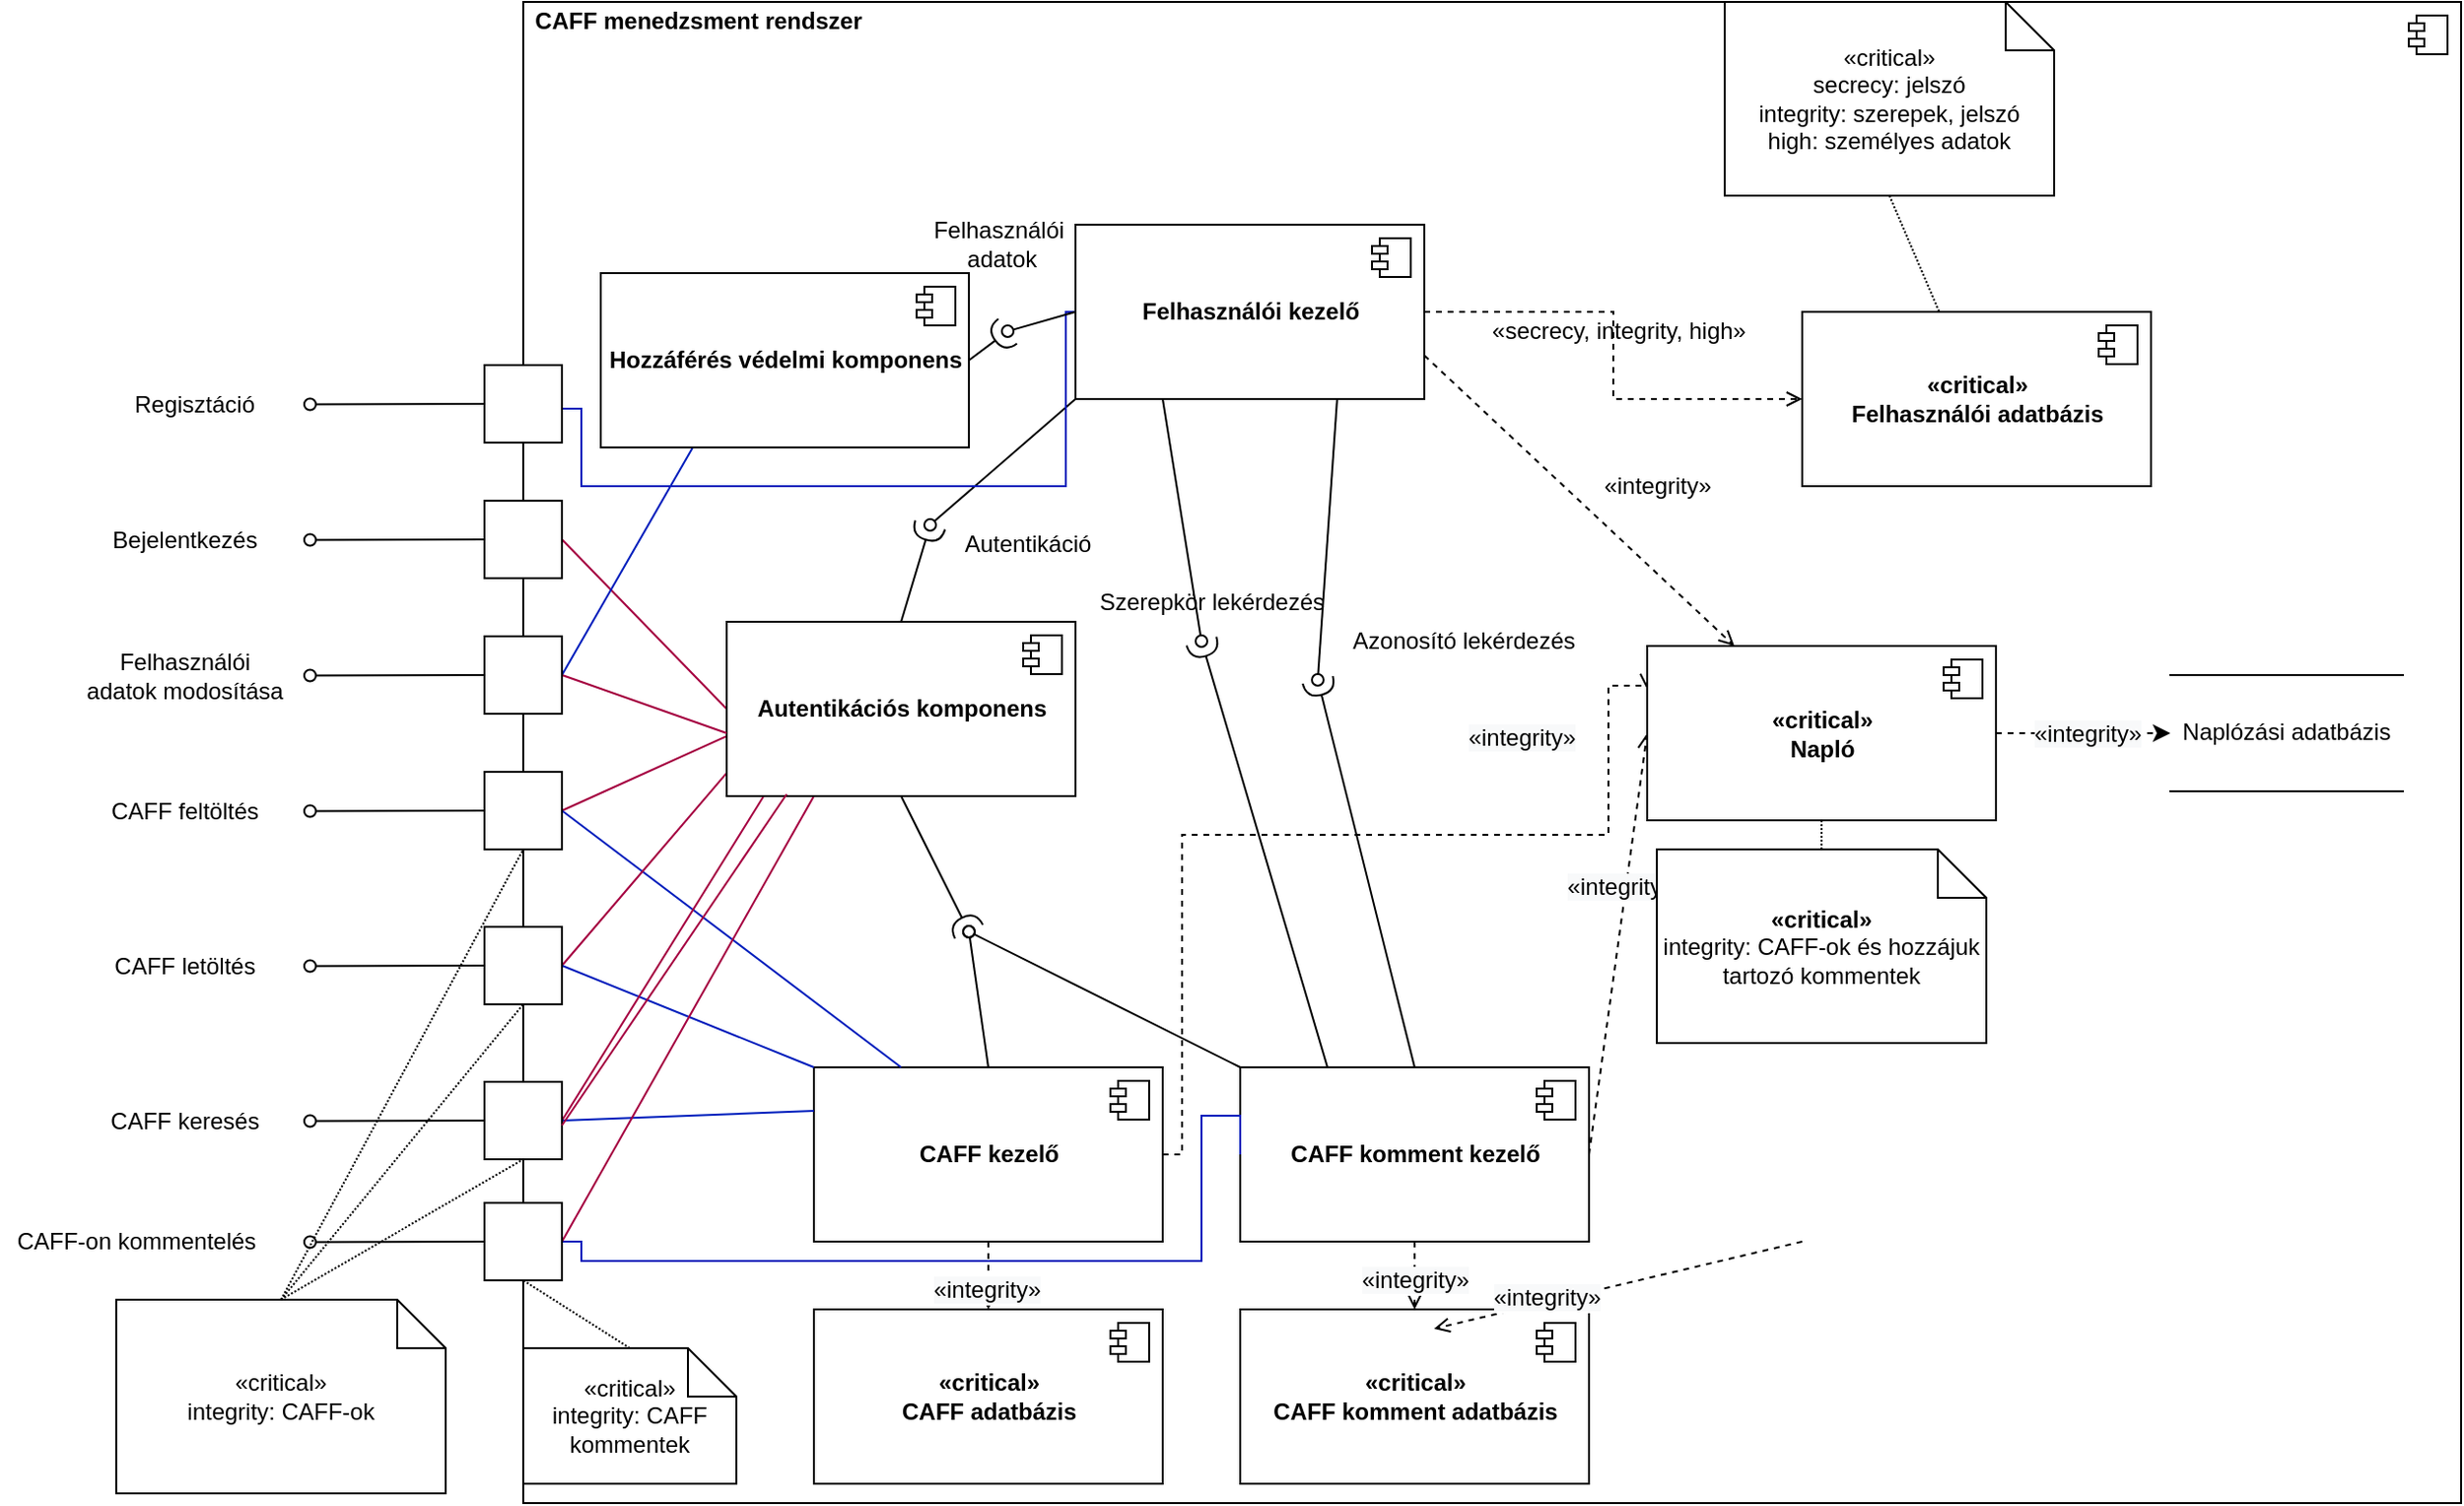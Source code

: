 <mxfile version="15.4.0" type="device"><diagram id="pZsBLCLocK1X_sweAYKc" name="Page-1"><mxGraphModel dx="2523" dy="967" grid="1" gridSize="10" guides="1" tooltips="1" connect="1" arrows="1" fold="1" page="1" pageScale="1" pageWidth="850" pageHeight="1100" math="0" shadow="0"><root><mxCell id="0"/><mxCell id="1" parent="0"/><mxCell id="NrTcaysrjlNpQXRKOURs-41" value="" style="html=1;dropTarget=0;" parent="1" vertex="1"><mxGeometry x="50" y="30" width="1000" height="775" as="geometry"/></mxCell><mxCell id="NrTcaysrjlNpQXRKOURs-42" value="" style="shape=module;jettyWidth=8;jettyHeight=4;" parent="NrTcaysrjlNpQXRKOURs-41" vertex="1"><mxGeometry x="1" width="20" height="20" relative="1" as="geometry"><mxPoint x="-27" y="7" as="offset"/></mxGeometry></mxCell><mxCell id="NrTcaysrjlNpQXRKOURs-6" style="edgeStyle=orthogonalEdgeStyle;rounded=0;orthogonalLoop=1;jettySize=auto;html=1;exitX=1;exitY=0.5;exitDx=0;exitDy=0;entryX=0;entryY=0.5;entryDx=0;entryDy=0;dashed=1;endArrow=open;endFill=0;" parent="1" source="NrTcaysrjlNpQXRKOURs-2" target="NrTcaysrjlNpQXRKOURs-4" edge="1"><mxGeometry relative="1" as="geometry"/></mxCell><mxCell id="NrTcaysrjlNpQXRKOURs-26" style="edgeStyle=none;rounded=0;orthogonalLoop=1;jettySize=auto;html=1;exitX=0.25;exitY=1;exitDx=0;exitDy=0;endArrow=oval;endFill=0;" parent="1" source="NrTcaysrjlNpQXRKOURs-2" edge="1"><mxGeometry relative="1" as="geometry"><mxPoint x="400" y="360" as="targetPoint"/></mxGeometry></mxCell><mxCell id="NrTcaysrjlNpQXRKOURs-40" style="rounded=0;orthogonalLoop=1;jettySize=auto;html=1;exitX=1;exitY=0.75;exitDx=0;exitDy=0;entryX=0.25;entryY=0;entryDx=0;entryDy=0;dashed=1;endArrow=open;endFill=0;" parent="1" source="NrTcaysrjlNpQXRKOURs-2" target="NrTcaysrjlNpQXRKOURs-36" edge="1"><mxGeometry relative="1" as="geometry"/></mxCell><mxCell id="Tk2D0aVjeAtsfoE6kwWy-13" style="edgeStyle=none;rounded=0;orthogonalLoop=1;jettySize=auto;html=1;exitX=0;exitY=1;exitDx=0;exitDy=0;endArrow=oval;endFill=0;strokeWidth=1;" parent="1" source="NrTcaysrjlNpQXRKOURs-2" edge="1"><mxGeometry relative="1" as="geometry"><mxPoint x="260" y="300" as="targetPoint"/></mxGeometry></mxCell><mxCell id="NrTcaysrjlNpQXRKOURs-2" value="Felhasználói kezelő" style="html=1;dropTarget=0;fontStyle=1" parent="1" vertex="1"><mxGeometry x="335" y="145" width="180" height="90" as="geometry"/></mxCell><mxCell id="NrTcaysrjlNpQXRKOURs-3" value="" style="shape=module;jettyWidth=8;jettyHeight=4;" parent="NrTcaysrjlNpQXRKOURs-2" vertex="1"><mxGeometry x="1" width="20" height="20" relative="1" as="geometry"><mxPoint x="-27" y="7" as="offset"/></mxGeometry></mxCell><mxCell id="NrTcaysrjlNpQXRKOURs-4" value="«critical»&lt;br&gt;Felhasználói&amp;nbsp;adatbázis" style="html=1;dropTarget=0;fontStyle=1" parent="1" vertex="1"><mxGeometry x="710" y="190" width="180" height="90" as="geometry"/></mxCell><mxCell id="NrTcaysrjlNpQXRKOURs-5" value="" style="shape=module;jettyWidth=8;jettyHeight=4;" parent="NrTcaysrjlNpQXRKOURs-4" vertex="1"><mxGeometry x="1" width="20" height="20" relative="1" as="geometry"><mxPoint x="-27" y="7" as="offset"/></mxGeometry></mxCell><mxCell id="NrTcaysrjlNpQXRKOURs-19" style="edgeStyle=none;rounded=0;orthogonalLoop=1;jettySize=auto;html=1;exitX=0.5;exitY=1;exitDx=0;exitDy=0;entryX=0.5;entryY=0;entryDx=0;entryDy=0;dashed=1;endArrow=open;endFill=0;" parent="1" source="NrTcaysrjlNpQXRKOURs-10" target="NrTcaysrjlNpQXRKOURs-14" edge="1"><mxGeometry relative="1" as="geometry"/></mxCell><mxCell id="NrTcaysrjlNpQXRKOURs-90" value="&lt;span style=&quot;font-size: 12px ; background-color: rgb(248 , 249 , 250)&quot;&gt;«integrity»&lt;/span&gt;" style="edgeLabel;html=1;align=center;verticalAlign=middle;resizable=0;points=[];" parent="NrTcaysrjlNpQXRKOURs-19" vertex="1" connectable="0"><mxGeometry x="0.429" y="-1" relative="1" as="geometry"><mxPoint as="offset"/></mxGeometry></mxCell><mxCell id="NrTcaysrjlNpQXRKOURs-39" style="edgeStyle=orthogonalEdgeStyle;rounded=0;orthogonalLoop=1;jettySize=auto;html=1;exitX=1;exitY=0.5;exitDx=0;exitDy=0;entryX=0;entryY=0.25;entryDx=0;entryDy=0;dashed=1;endArrow=open;endFill=0;" parent="1" source="NrTcaysrjlNpQXRKOURs-10" target="NrTcaysrjlNpQXRKOURs-36" edge="1"><mxGeometry relative="1" as="geometry"><Array as="points"><mxPoint x="390" y="625"/><mxPoint x="390" y="460"/><mxPoint x="610" y="460"/><mxPoint x="610" y="383"/></Array></mxGeometry></mxCell><mxCell id="NrTcaysrjlNpQXRKOURs-85" value="&lt;span style=&quot;color: rgba(0 , 0 , 0 , 0) ; font-family: monospace ; font-size: 0px ; background-color: rgb(248 , 249 , 250)&quot;&gt;%3CmxGraphModel%3E%3Croot%3E%3CmxCell%20id%3D%220%22%2F%3E%3CmxCell%20id%3D%221%22%20parent%3D%220%22%2F%3E%3CmxCell%20id%3D%222%22%20value%3D%22%26lt%3Bspan%26gt%3B%C2%ABintegrity%C2%BB%26lt%3B%2Fspan%26gt%3B%22%20style%3D%22text%3Bhtml%3D1%3Balign%3Dcenter%3BverticalAlign%3Dmiddle%3Bresizable%3D0%3Bpoints%3D%5B%5D%3Bautosize%3D1%3BstrokeColor%3Dnone%3BfillColor%3Dnone%3B%22%20vertex%3D%221%22%20parent%3D%221%22%3E%3CmxGeometry%20x%3D%22600%22%20y%3D%22270%22%20width%3D%2270%22%20height%3D%2220%22%20as%3D%22geometry%22%2F%3E%3C%2FmxCell%3E%3C%2Froot%3E%3C%2FmxGraphModel%3E&lt;/span&gt;" style="edgeLabel;html=1;align=center;verticalAlign=middle;resizable=0;points=[];" parent="NrTcaysrjlNpQXRKOURs-39" vertex="1" connectable="0"><mxGeometry x="0.119" y="-1" relative="1" as="geometry"><mxPoint as="offset"/></mxGeometry></mxCell><mxCell id="NrTcaysrjlNpQXRKOURs-86" value="&lt;span style=&quot;font-size: 12px ; background-color: rgb(248 , 249 , 250)&quot;&gt;«integrity»&lt;/span&gt;" style="edgeLabel;html=1;align=center;verticalAlign=middle;resizable=0;points=[];" parent="NrTcaysrjlNpQXRKOURs-39" vertex="1" connectable="0"><mxGeometry x="0.161" y="1" relative="1" as="geometry"><mxPoint x="63" y="-49" as="offset"/></mxGeometry></mxCell><mxCell id="Tk2D0aVjeAtsfoE6kwWy-15" style="edgeStyle=none;rounded=0;orthogonalLoop=1;jettySize=auto;html=1;exitX=0.5;exitY=0;exitDx=0;exitDy=0;endArrow=oval;endFill=0;strokeColor=#000000;strokeWidth=1;" parent="1" source="NrTcaysrjlNpQXRKOURs-10" edge="1"><mxGeometry relative="1" as="geometry"><mxPoint x="280" y="510" as="targetPoint"/></mxGeometry></mxCell><mxCell id="NrTcaysrjlNpQXRKOURs-10" value="CAFF kezelő" style="html=1;dropTarget=0;fontStyle=1" parent="1" vertex="1"><mxGeometry x="200" y="580" width="180" height="90" as="geometry"/></mxCell><mxCell id="NrTcaysrjlNpQXRKOURs-11" value="" style="shape=module;jettyWidth=8;jettyHeight=4;" parent="NrTcaysrjlNpQXRKOURs-10" vertex="1"><mxGeometry x="1" width="20" height="20" relative="1" as="geometry"><mxPoint x="-27" y="7" as="offset"/></mxGeometry></mxCell><mxCell id="NrTcaysrjlNpQXRKOURs-18" style="edgeStyle=none;rounded=0;orthogonalLoop=1;jettySize=auto;html=1;exitX=0.5;exitY=1;exitDx=0;exitDy=0;dashed=1;endArrow=open;endFill=0;" parent="1" source="NrTcaysrjlNpQXRKOURs-12" target="NrTcaysrjlNpQXRKOURs-16" edge="1"><mxGeometry relative="1" as="geometry"/></mxCell><mxCell id="NrTcaysrjlNpQXRKOURs-89" value="&lt;span style=&quot;font-size: 12px ; background-color: rgb(248 , 249 , 250)&quot;&gt;«integrity»&lt;/span&gt;" style="edgeLabel;html=1;align=center;verticalAlign=middle;resizable=0;points=[];" parent="NrTcaysrjlNpQXRKOURs-18" vertex="1" connectable="0"><mxGeometry x="0.376" y="2" relative="1" as="geometry"><mxPoint x="-2" y="-4" as="offset"/></mxGeometry></mxCell><mxCell id="NrTcaysrjlNpQXRKOURs-31" style="edgeStyle=none;rounded=0;orthogonalLoop=1;jettySize=auto;html=1;exitX=0.25;exitY=0;exitDx=0;exitDy=0;endArrow=halfCircle;endFill=0;" parent="1" source="NrTcaysrjlNpQXRKOURs-12" edge="1"><mxGeometry relative="1" as="geometry"><mxPoint x="400" y="360" as="targetPoint"/></mxGeometry></mxCell><mxCell id="NrTcaysrjlNpQXRKOURs-35" style="edgeStyle=none;rounded=0;orthogonalLoop=1;jettySize=auto;html=1;exitX=0.5;exitY=0;exitDx=0;exitDy=0;endArrow=halfCircle;endFill=0;" parent="1" source="NrTcaysrjlNpQXRKOURs-12" edge="1"><mxGeometry relative="1" as="geometry"><mxPoint x="460.0" y="380" as="targetPoint"/></mxGeometry></mxCell><mxCell id="NrTcaysrjlNpQXRKOURs-38" style="edgeStyle=none;rounded=0;orthogonalLoop=1;jettySize=auto;html=1;exitX=1;exitY=0.5;exitDx=0;exitDy=0;entryX=0;entryY=0.5;entryDx=0;entryDy=0;dashed=1;endArrow=open;endFill=0;" parent="1" source="NrTcaysrjlNpQXRKOURs-12" target="NrTcaysrjlNpQXRKOURs-36" edge="1"><mxGeometry relative="1" as="geometry"/></mxCell><mxCell id="NrTcaysrjlNpQXRKOURs-88" value="&lt;span style=&quot;font-size: 12px ; background-color: rgb(248 , 249 , 250)&quot;&gt;«integrity»&lt;/span&gt;" style="edgeLabel;html=1;align=center;verticalAlign=middle;resizable=0;points=[];" parent="NrTcaysrjlNpQXRKOURs-38" vertex="1" connectable="0"><mxGeometry x="0.267" y="3" relative="1" as="geometry"><mxPoint as="offset"/></mxGeometry></mxCell><mxCell id="Tk2D0aVjeAtsfoE6kwWy-16" style="edgeStyle=none;rounded=0;orthogonalLoop=1;jettySize=auto;html=1;exitX=0;exitY=0;exitDx=0;exitDy=0;endArrow=oval;endFill=0;strokeColor=#000000;strokeWidth=1;" parent="1" source="NrTcaysrjlNpQXRKOURs-12" edge="1"><mxGeometry relative="1" as="geometry"><mxPoint x="280" y="510" as="targetPoint"/></mxGeometry></mxCell><mxCell id="NrTcaysrjlNpQXRKOURs-12" value="CAFF komment kezelő" style="html=1;dropTarget=0;fontStyle=1" parent="1" vertex="1"><mxGeometry x="420" y="580" width="180" height="90" as="geometry"/></mxCell><mxCell id="NrTcaysrjlNpQXRKOURs-13" value="" style="shape=module;jettyWidth=8;jettyHeight=4;" parent="NrTcaysrjlNpQXRKOURs-12" vertex="1"><mxGeometry x="1" width="20" height="20" relative="1" as="geometry"><mxPoint x="-27" y="7" as="offset"/></mxGeometry></mxCell><mxCell id="NrTcaysrjlNpQXRKOURs-14" value="«critical»&lt;br&gt;CAFF adatbázis" style="html=1;dropTarget=0;fontStyle=1" parent="1" vertex="1"><mxGeometry x="200" y="705" width="180" height="90" as="geometry"/></mxCell><mxCell id="NrTcaysrjlNpQXRKOURs-15" value="" style="shape=module;jettyWidth=8;jettyHeight=4;" parent="NrTcaysrjlNpQXRKOURs-14" vertex="1"><mxGeometry x="1" width="20" height="20" relative="1" as="geometry"><mxPoint x="-27" y="7" as="offset"/></mxGeometry></mxCell><mxCell id="NrTcaysrjlNpQXRKOURs-16" value="«critical»&lt;br&gt;CAFF komment adatbázis" style="html=1;dropTarget=0;fontStyle=1" parent="1" vertex="1"><mxGeometry x="420" y="705" width="180" height="90" as="geometry"/></mxCell><mxCell id="NrTcaysrjlNpQXRKOURs-17" value="" style="shape=module;jettyWidth=8;jettyHeight=4;" parent="NrTcaysrjlNpQXRKOURs-16" vertex="1"><mxGeometry x="1" width="20" height="20" relative="1" as="geometry"><mxPoint x="-27" y="7" as="offset"/></mxGeometry></mxCell><mxCell id="NrTcaysrjlNpQXRKOURs-20" value="" style="rounded=0;orthogonalLoop=1;jettySize=auto;html=1;endArrow=oval;endFill=0;sketch=0;sourcePerimeterSpacing=0;targetPerimeterSpacing=0;exitX=0.75;exitY=1;exitDx=0;exitDy=0;" parent="1" source="NrTcaysrjlNpQXRKOURs-2" edge="1"><mxGeometry relative="1" as="geometry"><mxPoint x="400" y="515" as="sourcePoint"/><mxPoint x="460" y="380" as="targetPoint"/></mxGeometry></mxCell><mxCell id="NrTcaysrjlNpQXRKOURs-25" value="Azonosító lekérdezés" style="text;html=1;align=center;verticalAlign=middle;resizable=0;points=[];autosize=1;strokeColor=none;fillColor=none;" parent="1" vertex="1"><mxGeometry x="470" y="350" width="130" height="20" as="geometry"/></mxCell><mxCell id="NrTcaysrjlNpQXRKOURs-32" value="Szerepkör lekérdezés" style="text;html=1;align=center;verticalAlign=middle;resizable=0;points=[];autosize=1;strokeColor=none;fillColor=none;" parent="1" vertex="1"><mxGeometry x="340" y="330" width="130" height="20" as="geometry"/></mxCell><mxCell id="4KJ4XIJWNhcKA3wz_Uq_-1" style="edgeStyle=none;rounded=0;orthogonalLoop=1;jettySize=auto;html=1;exitX=1;exitY=0.5;exitDx=0;exitDy=0;dashed=1;" edge="1" parent="1" source="NrTcaysrjlNpQXRKOURs-36" target="4KJ4XIJWNhcKA3wz_Uq_-2"><mxGeometry relative="1" as="geometry"><mxPoint x="940" y="404.667" as="targetPoint"/></mxGeometry></mxCell><mxCell id="4KJ4XIJWNhcKA3wz_Uq_-4" value="&lt;span style=&quot;font-size: 12px ; background-color: rgb(248 , 249 , 250)&quot;&gt;«integrity»&lt;/span&gt;" style="edgeLabel;html=1;align=center;verticalAlign=middle;resizable=0;points=[];" vertex="1" connectable="0" parent="4KJ4XIJWNhcKA3wz_Uq_-1"><mxGeometry x="0.375" y="-3" relative="1" as="geometry"><mxPoint x="-15" y="-3" as="offset"/></mxGeometry></mxCell><mxCell id="NrTcaysrjlNpQXRKOURs-36" value="«critical»&lt;br&gt;Napló" style="html=1;dropTarget=0;fontStyle=1" parent="1" vertex="1"><mxGeometry x="630" y="362.5" width="180" height="90" as="geometry"/></mxCell><mxCell id="NrTcaysrjlNpQXRKOURs-37" value="" style="shape=module;jettyWidth=8;jettyHeight=4;" parent="NrTcaysrjlNpQXRKOURs-36" vertex="1"><mxGeometry x="1" width="20" height="20" relative="1" as="geometry"><mxPoint x="-27" y="7" as="offset"/></mxGeometry></mxCell><mxCell id="NrTcaysrjlNpQXRKOURs-43" value="&lt;b&gt;CAFF menedzsment rendszer&lt;/b&gt;" style="text;html=1;align=center;verticalAlign=middle;resizable=0;points=[];autosize=1;strokeColor=none;fillColor=none;" parent="1" vertex="1"><mxGeometry x="50" y="30" width="180" height="20" as="geometry"/></mxCell><mxCell id="NrTcaysrjlNpQXRKOURs-49" style="edgeStyle=none;rounded=0;orthogonalLoop=1;jettySize=auto;html=1;exitX=0;exitY=0.5;exitDx=0;exitDy=0;endArrow=oval;endFill=0;" parent="1" source="NrTcaysrjlNpQXRKOURs-46" edge="1"><mxGeometry relative="1" as="geometry"><mxPoint x="-60" y="237.735" as="targetPoint"/></mxGeometry></mxCell><mxCell id="NrTcaysrjlNpQXRKOURs-70" style="edgeStyle=orthogonalEdgeStyle;rounded=0;orthogonalLoop=1;jettySize=auto;html=1;exitX=1;exitY=0.5;exitDx=0;exitDy=0;entryX=0;entryY=0.5;entryDx=0;entryDy=0;endArrow=none;endFill=0;fillColor=#0050ef;strokeColor=#001DBC;" parent="1" source="NrTcaysrjlNpQXRKOURs-46" target="NrTcaysrjlNpQXRKOURs-2" edge="1"><mxGeometry relative="1" as="geometry"><Array as="points"><mxPoint x="70" y="240"/><mxPoint x="80" y="240"/><mxPoint x="80" y="280"/><mxPoint x="330" y="280"/><mxPoint x="330" y="190"/></Array></mxGeometry></mxCell><mxCell id="NrTcaysrjlNpQXRKOURs-46" value="" style="whiteSpace=wrap;html=1;aspect=fixed;" parent="1" vertex="1"><mxGeometry x="30" y="217.5" width="40" height="40" as="geometry"/></mxCell><mxCell id="NrTcaysrjlNpQXRKOURs-50" style="edgeStyle=none;rounded=0;orthogonalLoop=1;jettySize=auto;html=1;exitX=0;exitY=0.5;exitDx=0;exitDy=0;endArrow=oval;endFill=0;" parent="1" source="NrTcaysrjlNpQXRKOURs-51" edge="1"><mxGeometry relative="1" as="geometry"><mxPoint x="-60" y="307.735" as="targetPoint"/></mxGeometry></mxCell><mxCell id="Tk2D0aVjeAtsfoE6kwWy-4" style="edgeStyle=none;rounded=0;orthogonalLoop=1;jettySize=auto;html=1;exitX=1;exitY=0.5;exitDx=0;exitDy=0;entryX=0;entryY=0.5;entryDx=0;entryDy=0;endArrow=none;endFill=0;fillColor=#d80073;strokeColor=#A50040;strokeWidth=1;" parent="1" source="NrTcaysrjlNpQXRKOURs-51" target="Tk2D0aVjeAtsfoE6kwWy-1" edge="1"><mxGeometry relative="1" as="geometry"/></mxCell><mxCell id="NrTcaysrjlNpQXRKOURs-51" value="" style="whiteSpace=wrap;html=1;aspect=fixed;" parent="1" vertex="1"><mxGeometry x="30" y="287.5" width="40" height="40" as="geometry"/></mxCell><mxCell id="NrTcaysrjlNpQXRKOURs-52" style="edgeStyle=none;rounded=0;orthogonalLoop=1;jettySize=auto;html=1;exitX=0;exitY=0.5;exitDx=0;exitDy=0;endArrow=oval;endFill=0;" parent="1" source="NrTcaysrjlNpQXRKOURs-53" edge="1"><mxGeometry relative="1" as="geometry"><mxPoint x="-60" y="447.735" as="targetPoint"/></mxGeometry></mxCell><mxCell id="Tk2D0aVjeAtsfoE6kwWy-6" style="edgeStyle=none;rounded=0;orthogonalLoop=1;jettySize=auto;html=1;exitX=1;exitY=0.5;exitDx=0;exitDy=0;entryX=0;entryY=0.656;entryDx=0;entryDy=0;entryPerimeter=0;endArrow=none;endFill=0;fillColor=#d80073;strokeColor=#A50040;strokeWidth=1;" parent="1" source="NrTcaysrjlNpQXRKOURs-53" target="Tk2D0aVjeAtsfoE6kwWy-1" edge="1"><mxGeometry relative="1" as="geometry"/></mxCell><mxCell id="Tk2D0aVjeAtsfoE6kwWy-18" style="edgeStyle=none;rounded=0;orthogonalLoop=1;jettySize=auto;html=1;exitX=1;exitY=0.5;exitDx=0;exitDy=0;entryX=0.25;entryY=0;entryDx=0;entryDy=0;endArrow=none;endFill=0;strokeColor=#001DBC;strokeWidth=1;fillColor=#0050ef;" parent="1" source="NrTcaysrjlNpQXRKOURs-53" target="NrTcaysrjlNpQXRKOURs-10" edge="1"><mxGeometry relative="1" as="geometry"/></mxCell><mxCell id="NrTcaysrjlNpQXRKOURs-53" value="" style="whiteSpace=wrap;html=1;aspect=fixed;" parent="1" vertex="1"><mxGeometry x="30" y="427.5" width="40" height="40" as="geometry"/></mxCell><mxCell id="NrTcaysrjlNpQXRKOURs-54" style="edgeStyle=none;rounded=0;orthogonalLoop=1;jettySize=auto;html=1;exitX=0;exitY=0.5;exitDx=0;exitDy=0;endArrow=oval;endFill=0;" parent="1" source="NrTcaysrjlNpQXRKOURs-55" edge="1"><mxGeometry relative="1" as="geometry"><mxPoint x="-60" y="527.735" as="targetPoint"/></mxGeometry></mxCell><mxCell id="Tk2D0aVjeAtsfoE6kwWy-7" style="edgeStyle=none;rounded=0;orthogonalLoop=1;jettySize=auto;html=1;exitX=1;exitY=0.5;exitDx=0;exitDy=0;entryX=0;entryY=0.867;entryDx=0;entryDy=0;entryPerimeter=0;endArrow=none;endFill=0;fillColor=#d80073;strokeColor=#A50040;strokeWidth=1;" parent="1" source="NrTcaysrjlNpQXRKOURs-55" target="Tk2D0aVjeAtsfoE6kwWy-1" edge="1"><mxGeometry relative="1" as="geometry"/></mxCell><mxCell id="Tk2D0aVjeAtsfoE6kwWy-19" style="edgeStyle=none;rounded=0;orthogonalLoop=1;jettySize=auto;html=1;exitX=1;exitY=0.5;exitDx=0;exitDy=0;entryX=0;entryY=0;entryDx=0;entryDy=0;endArrow=none;endFill=0;strokeColor=#001DBC;strokeWidth=1;fillColor=#0050ef;" parent="1" source="NrTcaysrjlNpQXRKOURs-55" target="NrTcaysrjlNpQXRKOURs-10" edge="1"><mxGeometry relative="1" as="geometry"/></mxCell><mxCell id="NrTcaysrjlNpQXRKOURs-55" value="" style="whiteSpace=wrap;html=1;aspect=fixed;" parent="1" vertex="1"><mxGeometry x="30" y="507.5" width="40" height="40" as="geometry"/></mxCell><mxCell id="NrTcaysrjlNpQXRKOURs-56" style="edgeStyle=none;rounded=0;orthogonalLoop=1;jettySize=auto;html=1;exitX=0;exitY=0.5;exitDx=0;exitDy=0;endArrow=oval;endFill=0;" parent="1" source="NrTcaysrjlNpQXRKOURs-57" edge="1"><mxGeometry relative="1" as="geometry"><mxPoint x="-60" y="607.735" as="targetPoint"/></mxGeometry></mxCell><mxCell id="Tk2D0aVjeAtsfoE6kwWy-8" style="edgeStyle=none;rounded=0;orthogonalLoop=1;jettySize=auto;html=1;exitX=1;exitY=0.5;exitDx=0;exitDy=0;entryX=0.106;entryY=1;entryDx=0;entryDy=0;entryPerimeter=0;endArrow=none;endFill=0;fillColor=#d80073;strokeColor=#A50040;strokeWidth=1;" parent="1" source="NrTcaysrjlNpQXRKOURs-57" target="Tk2D0aVjeAtsfoE6kwWy-1" edge="1"><mxGeometry relative="1" as="geometry"/></mxCell><mxCell id="Tk2D0aVjeAtsfoE6kwWy-20" style="edgeStyle=none;rounded=0;orthogonalLoop=1;jettySize=auto;html=1;exitX=1;exitY=0.5;exitDx=0;exitDy=0;entryX=0;entryY=0.25;entryDx=0;entryDy=0;endArrow=none;endFill=0;strokeColor=#001DBC;strokeWidth=1;fillColor=#0050ef;" parent="1" source="NrTcaysrjlNpQXRKOURs-57" target="NrTcaysrjlNpQXRKOURs-10" edge="1"><mxGeometry relative="1" as="geometry"/></mxCell><mxCell id="NrTcaysrjlNpQXRKOURs-57" value="" style="whiteSpace=wrap;html=1;aspect=fixed;" parent="1" vertex="1"><mxGeometry x="30" y="587.5" width="40" height="40" as="geometry"/></mxCell><mxCell id="NrTcaysrjlNpQXRKOURs-58" style="edgeStyle=none;rounded=0;orthogonalLoop=1;jettySize=auto;html=1;exitX=0;exitY=0.5;exitDx=0;exitDy=0;endArrow=oval;endFill=0;" parent="1" source="NrTcaysrjlNpQXRKOURs-59" edge="1"><mxGeometry relative="1" as="geometry"><mxPoint x="-60" y="670.235" as="targetPoint"/></mxGeometry></mxCell><mxCell id="NrTcaysrjlNpQXRKOURs-75" style="edgeStyle=orthogonalEdgeStyle;rounded=0;orthogonalLoop=1;jettySize=auto;html=1;exitX=1;exitY=0.5;exitDx=0;exitDy=0;entryX=0;entryY=0.5;entryDx=0;entryDy=0;endArrow=none;endFill=0;fillColor=#0050ef;strokeColor=#001DBC;" parent="1" source="NrTcaysrjlNpQXRKOURs-59" target="NrTcaysrjlNpQXRKOURs-12" edge="1"><mxGeometry relative="1" as="geometry"><Array as="points"><mxPoint x="80" y="670"/><mxPoint x="80" y="680"/><mxPoint x="400" y="680"/><mxPoint x="400" y="605"/><mxPoint x="420" y="605"/></Array></mxGeometry></mxCell><mxCell id="Tk2D0aVjeAtsfoE6kwWy-9" style="edgeStyle=none;rounded=0;orthogonalLoop=1;jettySize=auto;html=1;exitX=1;exitY=0.5;exitDx=0;exitDy=0;entryX=0.25;entryY=1;entryDx=0;entryDy=0;endArrow=none;endFill=0;fillColor=#d80073;strokeColor=#A50040;strokeWidth=1;" parent="1" source="NrTcaysrjlNpQXRKOURs-59" target="Tk2D0aVjeAtsfoE6kwWy-1" edge="1"><mxGeometry relative="1" as="geometry"/></mxCell><mxCell id="NrTcaysrjlNpQXRKOURs-59" value="" style="whiteSpace=wrap;html=1;aspect=fixed;" parent="1" vertex="1"><mxGeometry x="30" y="650" width="40" height="40" as="geometry"/></mxCell><mxCell id="NrTcaysrjlNpQXRKOURs-64" value="Regisztáció" style="text;html=1;align=center;verticalAlign=middle;resizable=0;points=[];autosize=1;strokeColor=none;fillColor=none;" parent="1" vertex="1"><mxGeometry x="-160" y="227.5" width="80" height="20" as="geometry"/></mxCell><mxCell id="NrTcaysrjlNpQXRKOURs-65" value="Bejelentkezés" style="text;html=1;align=center;verticalAlign=middle;resizable=0;points=[];autosize=1;strokeColor=none;fillColor=none;" parent="1" vertex="1"><mxGeometry x="-170" y="297.5" width="90" height="20" as="geometry"/></mxCell><mxCell id="NrTcaysrjlNpQXRKOURs-66" value="CAFF feltöltés" style="text;html=1;align=center;verticalAlign=middle;resizable=0;points=[];autosize=1;strokeColor=none;fillColor=none;" parent="1" vertex="1"><mxGeometry x="-170" y="437.5" width="90" height="20" as="geometry"/></mxCell><mxCell id="NrTcaysrjlNpQXRKOURs-67" value="CAFF letöltés" style="text;html=1;align=center;verticalAlign=middle;resizable=0;points=[];autosize=1;strokeColor=none;fillColor=none;" parent="1" vertex="1"><mxGeometry x="-170" y="517.5" width="90" height="20" as="geometry"/></mxCell><mxCell id="NrTcaysrjlNpQXRKOURs-68" value="CAFF keresés" style="text;html=1;align=center;verticalAlign=middle;resizable=0;points=[];autosize=1;strokeColor=none;fillColor=none;" parent="1" vertex="1"><mxGeometry x="-170" y="597.5" width="90" height="20" as="geometry"/></mxCell><mxCell id="NrTcaysrjlNpQXRKOURs-69" value="CAFF-on kommentelés" style="text;html=1;align=center;verticalAlign=middle;resizable=0;points=[];autosize=1;strokeColor=none;fillColor=none;" parent="1" vertex="1"><mxGeometry x="-220" y="660" width="140" height="20" as="geometry"/></mxCell><mxCell id="NrTcaysrjlNpQXRKOURs-80" style="rounded=0;orthogonalLoop=1;jettySize=auto;html=1;exitX=0.5;exitY=1;exitDx=0;exitDy=0;exitPerimeter=0;endArrow=none;endFill=0;dashed=1;dashPattern=1 1;" parent="1" source="NrTcaysrjlNpQXRKOURs-79" target="NrTcaysrjlNpQXRKOURs-4" edge="1"><mxGeometry relative="1" as="geometry"/></mxCell><mxCell id="NrTcaysrjlNpQXRKOURs-79" value="«critical»&lt;br&gt;secrecy: jelszó&lt;br&gt;integrity: szerepek, jelszó&lt;br&gt;&lt;div&gt;&lt;span&gt;high: személyes adatok&lt;/span&gt;&lt;/div&gt;" style="shape=note2;boundedLbl=1;whiteSpace=wrap;html=1;size=25;verticalAlign=middle;align=center;horizontal=1;labelPosition=center;verticalLabelPosition=middle;" parent="1" vertex="1"><mxGeometry x="670" y="30" width="170" height="100" as="geometry"/></mxCell><mxCell id="NrTcaysrjlNpQXRKOURs-81" value="&lt;span&gt;«secrecy, integrity, high»&lt;/span&gt;&lt;br&gt;" style="text;html=1;align=center;verticalAlign=middle;resizable=0;points=[];autosize=1;strokeColor=none;fillColor=none;" parent="1" vertex="1"><mxGeometry x="540" y="190" width="150" height="20" as="geometry"/></mxCell><mxCell id="NrTcaysrjlNpQXRKOURs-82" value="&lt;span&gt;«integrity»&lt;/span&gt;" style="text;html=1;align=center;verticalAlign=middle;resizable=0;points=[];autosize=1;strokeColor=none;fillColor=none;" parent="1" vertex="1"><mxGeometry x="600" y="270" width="70" height="20" as="geometry"/></mxCell><mxCell id="NrTcaysrjlNpQXRKOURs-92" style="edgeStyle=none;rounded=0;orthogonalLoop=1;jettySize=auto;html=1;exitX=0.5;exitY=0;exitDx=0;exitDy=0;exitPerimeter=0;entryX=0.5;entryY=1;entryDx=0;entryDy=0;dashed=1;dashPattern=1 1;endArrow=none;endFill=0;" parent="1" source="NrTcaysrjlNpQXRKOURs-91" target="NrTcaysrjlNpQXRKOURs-36" edge="1"><mxGeometry relative="1" as="geometry"/></mxCell><mxCell id="NrTcaysrjlNpQXRKOURs-91" value="&lt;b&gt;«critical»&lt;/b&gt;&lt;br&gt;integrity: CAFF-ok és hozzájuk tartozó kommentek" style="shape=note2;boundedLbl=1;whiteSpace=wrap;html=1;size=25;verticalAlign=middle;align=center;horizontal=1;labelPosition=center;verticalLabelPosition=middle;" parent="1" vertex="1"><mxGeometry x="635" y="467.5" width="170" height="100" as="geometry"/></mxCell><mxCell id="NrTcaysrjlNpQXRKOURs-94" style="edgeStyle=none;rounded=0;orthogonalLoop=1;jettySize=auto;html=1;exitX=0.5;exitY=0;exitDx=0;exitDy=0;exitPerimeter=0;entryX=0.5;entryY=1;entryDx=0;entryDy=0;dashed=1;dashPattern=1 1;endArrow=none;endFill=0;" parent="1" source="NrTcaysrjlNpQXRKOURs-93" target="NrTcaysrjlNpQXRKOURs-57" edge="1"><mxGeometry relative="1" as="geometry"/></mxCell><mxCell id="NrTcaysrjlNpQXRKOURs-95" style="edgeStyle=none;rounded=0;orthogonalLoop=1;jettySize=auto;html=1;exitX=0.5;exitY=0;exitDx=0;exitDy=0;exitPerimeter=0;entryX=0.5;entryY=1;entryDx=0;entryDy=0;dashed=1;dashPattern=1 1;endArrow=none;endFill=0;" parent="1" source="NrTcaysrjlNpQXRKOURs-93" target="NrTcaysrjlNpQXRKOURs-55" edge="1"><mxGeometry relative="1" as="geometry"/></mxCell><mxCell id="NrTcaysrjlNpQXRKOURs-96" style="edgeStyle=none;rounded=0;orthogonalLoop=1;jettySize=auto;html=1;exitX=0.5;exitY=0;exitDx=0;exitDy=0;exitPerimeter=0;entryX=0.5;entryY=1;entryDx=0;entryDy=0;dashed=1;dashPattern=1 1;endArrow=none;endFill=0;" parent="1" source="NrTcaysrjlNpQXRKOURs-93" target="NrTcaysrjlNpQXRKOURs-53" edge="1"><mxGeometry relative="1" as="geometry"/></mxCell><mxCell id="NrTcaysrjlNpQXRKOURs-93" value="«critical»&lt;br&gt;integrity: CAFF-ok" style="shape=note2;boundedLbl=1;whiteSpace=wrap;html=1;size=25;verticalAlign=middle;align=center;horizontal=1;labelPosition=center;verticalLabelPosition=middle;" parent="1" vertex="1"><mxGeometry x="-160" y="700" width="170" height="100" as="geometry"/></mxCell><mxCell id="NrTcaysrjlNpQXRKOURs-98" style="edgeStyle=none;rounded=0;orthogonalLoop=1;jettySize=auto;html=1;exitX=0.5;exitY=0;exitDx=0;exitDy=0;exitPerimeter=0;entryX=0.5;entryY=1;entryDx=0;entryDy=0;dashed=1;dashPattern=1 1;endArrow=none;endFill=0;" parent="1" source="NrTcaysrjlNpQXRKOURs-97" target="NrTcaysrjlNpQXRKOURs-59" edge="1"><mxGeometry relative="1" as="geometry"/></mxCell><mxCell id="NrTcaysrjlNpQXRKOURs-97" value="«critical»&lt;br&gt;integrity: CAFF kommentek" style="shape=note2;boundedLbl=1;whiteSpace=wrap;html=1;size=25;verticalAlign=middle;align=center;horizontal=1;labelPosition=center;verticalLabelPosition=middle;" parent="1" vertex="1"><mxGeometry x="50" y="725" width="110" height="70" as="geometry"/></mxCell><mxCell id="Tk2D0aVjeAtsfoE6kwWy-12" style="edgeStyle=none;rounded=0;orthogonalLoop=1;jettySize=auto;html=1;exitX=0.5;exitY=0;exitDx=0;exitDy=0;endArrow=halfCircle;endFill=0;strokeWidth=1;" parent="1" source="Tk2D0aVjeAtsfoE6kwWy-1" edge="1"><mxGeometry relative="1" as="geometry"><mxPoint x="260" y="300" as="targetPoint"/></mxGeometry></mxCell><mxCell id="Tk2D0aVjeAtsfoE6kwWy-17" style="edgeStyle=none;rounded=0;orthogonalLoop=1;jettySize=auto;html=1;exitX=0.5;exitY=1;exitDx=0;exitDy=0;endArrow=halfCircle;endFill=0;strokeColor=#000000;strokeWidth=1;" parent="1" source="Tk2D0aVjeAtsfoE6kwWy-1" edge="1"><mxGeometry relative="1" as="geometry"><mxPoint x="280" y="510" as="targetPoint"/></mxGeometry></mxCell><mxCell id="Tk2D0aVjeAtsfoE6kwWy-1" value="Autentikációs komponens" style="html=1;dropTarget=0;fontStyle=1" parent="1" vertex="1"><mxGeometry x="155" y="350" width="180" height="90" as="geometry"/></mxCell><mxCell id="Tk2D0aVjeAtsfoE6kwWy-2" value="" style="shape=module;jettyWidth=8;jettyHeight=4;" parent="Tk2D0aVjeAtsfoE6kwWy-1" vertex="1"><mxGeometry x="1" width="20" height="20" relative="1" as="geometry"><mxPoint x="-27" y="7" as="offset"/></mxGeometry></mxCell><mxCell id="Tk2D0aVjeAtsfoE6kwWy-14" value="Autentikáció" style="text;html=1;align=center;verticalAlign=middle;resizable=0;points=[];autosize=1;strokeColor=none;fillColor=none;" parent="1" vertex="1"><mxGeometry x="270" y="300" width="80" height="20" as="geometry"/></mxCell><mxCell id="Tk2D0aVjeAtsfoE6kwWy-27" style="edgeStyle=none;rounded=0;orthogonalLoop=1;jettySize=auto;html=1;exitX=1;exitY=0.5;exitDx=0;exitDy=0;entryX=0;entryY=0.639;entryDx=0;entryDy=0;entryPerimeter=0;endArrow=none;endFill=0;strokeColor=#A50040;strokeWidth=1;fillColor=#d80073;" parent="1" source="Tk2D0aVjeAtsfoE6kwWy-24" target="Tk2D0aVjeAtsfoE6kwWy-1" edge="1"><mxGeometry relative="1" as="geometry"/></mxCell><mxCell id="Tk2D0aVjeAtsfoE6kwWy-33" style="edgeStyle=none;rounded=0;orthogonalLoop=1;jettySize=auto;html=1;exitX=1;exitY=0.5;exitDx=0;exitDy=0;entryX=0.25;entryY=1;entryDx=0;entryDy=0;endArrow=none;endFill=0;strokeColor=#001DBC;strokeWidth=1;fillColor=#0050ef;" parent="1" source="Tk2D0aVjeAtsfoE6kwWy-24" target="Tk2D0aVjeAtsfoE6kwWy-31" edge="1"><mxGeometry relative="1" as="geometry"/></mxCell><mxCell id="Tk2D0aVjeAtsfoE6kwWy-24" value="" style="whiteSpace=wrap;html=1;aspect=fixed;" parent="1" vertex="1"><mxGeometry x="30" y="357.5" width="40" height="40" as="geometry"/></mxCell><mxCell id="Tk2D0aVjeAtsfoE6kwWy-25" style="edgeStyle=none;rounded=0;orthogonalLoop=1;jettySize=auto;html=1;exitX=0;exitY=0.5;exitDx=0;exitDy=0;endArrow=oval;endFill=0;" parent="1" source="Tk2D0aVjeAtsfoE6kwWy-24" edge="1"><mxGeometry relative="1" as="geometry"><mxPoint x="-60" y="377.735" as="targetPoint"/></mxGeometry></mxCell><mxCell id="Tk2D0aVjeAtsfoE6kwWy-26" value="Felhasználói&lt;br&gt;adatok&amp;nbsp;modosítása" style="text;html=1;align=center;verticalAlign=middle;resizable=0;points=[];autosize=1;strokeColor=none;fillColor=none;" parent="1" vertex="1"><mxGeometry x="-185" y="362.5" width="120" height="30" as="geometry"/></mxCell><mxCell id="Tk2D0aVjeAtsfoE6kwWy-35" style="edgeStyle=none;rounded=0;orthogonalLoop=1;jettySize=auto;html=1;exitX=1;exitY=0.5;exitDx=0;exitDy=0;endArrow=halfCircle;endFill=0;strokeColor=#000000;strokeWidth=1;" parent="1" source="Tk2D0aVjeAtsfoE6kwWy-31" edge="1"><mxGeometry relative="1" as="geometry"><mxPoint x="300" y="200" as="targetPoint"/></mxGeometry></mxCell><mxCell id="Tk2D0aVjeAtsfoE6kwWy-31" value="Hozzáférés védelmi komponens" style="html=1;dropTarget=0;fontStyle=1" parent="1" vertex="1"><mxGeometry x="90" y="170" width="190" height="90" as="geometry"/></mxCell><mxCell id="Tk2D0aVjeAtsfoE6kwWy-32" value="" style="shape=module;jettyWidth=8;jettyHeight=4;" parent="Tk2D0aVjeAtsfoE6kwWy-31" vertex="1"><mxGeometry x="1" width="20" height="20" relative="1" as="geometry"><mxPoint x="-27" y="7" as="offset"/></mxGeometry></mxCell><mxCell id="Tk2D0aVjeAtsfoE6kwWy-34" style="edgeStyle=none;rounded=0;orthogonalLoop=1;jettySize=auto;html=1;exitX=0;exitY=0.5;exitDx=0;exitDy=0;endArrow=oval;endFill=0;strokeWidth=1;" parent="1" source="NrTcaysrjlNpQXRKOURs-2" edge="1"><mxGeometry relative="1" as="geometry"><mxPoint x="300" y="200" as="targetPoint"/><mxPoint x="385" y="80" as="sourcePoint"/></mxGeometry></mxCell><mxCell id="Tk2D0aVjeAtsfoE6kwWy-36" value="Felhasználói&lt;br&gt;&amp;nbsp;adatok" style="text;html=1;align=center;verticalAlign=middle;resizable=0;points=[];autosize=1;strokeColor=none;fillColor=none;" parent="1" vertex="1"><mxGeometry x="255" y="140" width="80" height="30" as="geometry"/></mxCell><mxCell id="4KJ4XIJWNhcKA3wz_Uq_-2" value="Naplózási adatbázis" style="shape=partialRectangle;whiteSpace=wrap;html=1;left=0;right=0;fillColor=none;" vertex="1" parent="1"><mxGeometry x="900" y="377.497" width="120" height="60" as="geometry"/></mxCell><mxCell id="4KJ4XIJWNhcKA3wz_Uq_-10" style="edgeStyle=none;rounded=0;orthogonalLoop=1;jettySize=auto;html=1;exitX=1;exitY=0.5;exitDx=0;exitDy=0;entryX=0.172;entryY=0.989;entryDx=0;entryDy=0;entryPerimeter=0;fillColor=#d80073;strokeColor=#A50040;endArrow=none;endFill=0;" edge="1" parent="1" target="Tk2D0aVjeAtsfoE6kwWy-1"><mxGeometry relative="1" as="geometry"><mxPoint x="70" y="610" as="sourcePoint"/></mxGeometry></mxCell><mxCell id="4KJ4XIJWNhcKA3wz_Uq_-16" style="edgeStyle=none;rounded=0;orthogonalLoop=1;jettySize=auto;html=1;exitX=0.5;exitY=1;exitDx=0;exitDy=0;dashed=1;endArrow=open;endFill=0;entryX=0.5;entryY=0;entryDx=0;entryDy=0;" edge="1" parent="1" target="4KJ4XIJWNhcKA3wz_Uq_-14"><mxGeometry relative="1" as="geometry"><mxPoint x="710" y="670" as="sourcePoint"/><mxPoint x="520" y="715" as="targetPoint"/></mxGeometry></mxCell><mxCell id="4KJ4XIJWNhcKA3wz_Uq_-17" value="&lt;span style=&quot;font-size: 12px ; background-color: rgb(248 , 249 , 250)&quot;&gt;«integrity»&lt;/span&gt;" style="edgeLabel;html=1;align=center;verticalAlign=middle;resizable=0;points=[];" vertex="1" connectable="0" parent="4KJ4XIJWNhcKA3wz_Uq_-16"><mxGeometry x="0.376" y="2" relative="1" as="geometry"><mxPoint x="-2" y="-4" as="offset"/></mxGeometry></mxCell></root></mxGraphModel></diagram></mxfile>